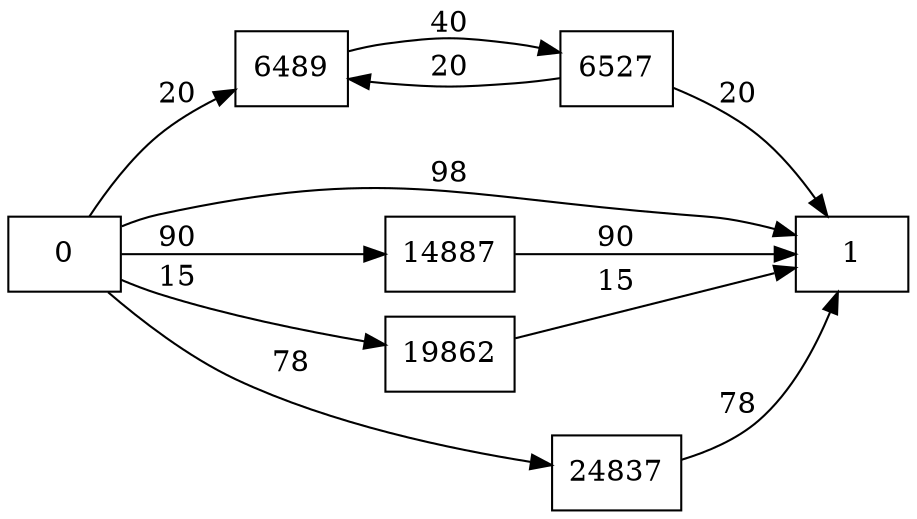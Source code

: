 digraph {
	graph [rankdir=LR]
	node [shape=rectangle]
	6489 -> 6527 [label=40]
	6527 -> 6489 [label=20]
	6527 -> 1 [label=20]
	14887 -> 1 [label=90]
	19862 -> 1 [label=15]
	24837 -> 1 [label=78]
	0 -> 1 [label=98]
	0 -> 6489 [label=20]
	0 -> 14887 [label=90]
	0 -> 19862 [label=15]
	0 -> 24837 [label=78]
}
